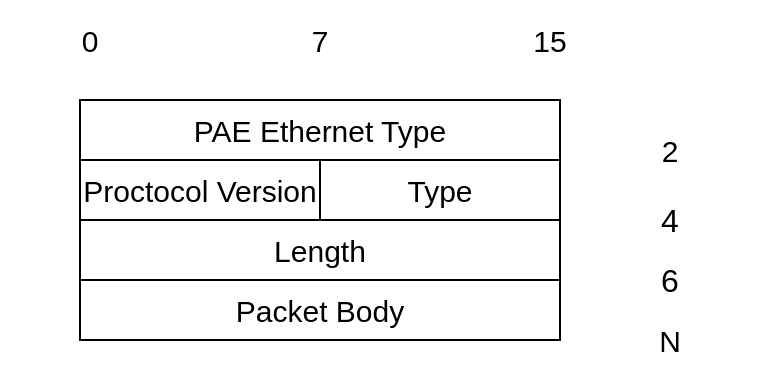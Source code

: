 <mxfile version="21.6.6" type="github">
  <diagram name="第 1 页" id="Vi2iqwPB6RqHci6smJ-r">
    <mxGraphModel dx="874" dy="869" grid="1" gridSize="10" guides="1" tooltips="1" connect="1" arrows="1" fold="1" page="1" pageScale="1" pageWidth="827" pageHeight="1169" math="0" shadow="0">
      <root>
        <mxCell id="0" />
        <mxCell id="1" parent="0" />
        <mxCell id="7LF_GMf9Kyc4ma6_n8TX-10" value="4" style="rounded=1;whiteSpace=wrap;html=1;strokeColor=none;fontSize=16;" vertex="1" parent="1">
          <mxGeometry x="500" y="130" width="90" height="40" as="geometry" />
        </mxCell>
        <mxCell id="7LF_GMf9Kyc4ma6_n8TX-1" value="&lt;font style=&quot;font-size: 15px;&quot;&gt;Proctocol Version&lt;/font&gt;" style="rounded=0;whiteSpace=wrap;html=1;" vertex="1" parent="1">
          <mxGeometry x="250" y="120" width="120" height="30" as="geometry" />
        </mxCell>
        <mxCell id="7LF_GMf9Kyc4ma6_n8TX-2" value="&lt;font style=&quot;font-size: 15px;&quot;&gt;Type&lt;/font&gt;" style="rounded=0;whiteSpace=wrap;html=1;" vertex="1" parent="1">
          <mxGeometry x="370" y="120" width="120" height="30" as="geometry" />
        </mxCell>
        <mxCell id="7LF_GMf9Kyc4ma6_n8TX-3" value="PAE Ethernet Type" style="rounded=0;whiteSpace=wrap;html=1;fontSize=15;" vertex="1" parent="1">
          <mxGeometry x="250" y="90" width="240" height="30" as="geometry" />
        </mxCell>
        <mxCell id="7LF_GMf9Kyc4ma6_n8TX-4" value="&lt;font style=&quot;font-size: 15px;&quot;&gt;Length&lt;/font&gt;" style="rounded=0;whiteSpace=wrap;html=1;" vertex="1" parent="1">
          <mxGeometry x="250" y="150" width="240" height="30" as="geometry" />
        </mxCell>
        <mxCell id="7LF_GMf9Kyc4ma6_n8TX-5" value="&lt;font style=&quot;font-size: 15px;&quot;&gt;Packet Body&lt;/font&gt;" style="rounded=0;whiteSpace=wrap;html=1;" vertex="1" parent="1">
          <mxGeometry x="250" y="180" width="240" height="30" as="geometry" />
        </mxCell>
        <mxCell id="7LF_GMf9Kyc4ma6_n8TX-6" value="&lt;font style=&quot;font-size: 15px;&quot;&gt;0&lt;/font&gt;" style="rounded=1;whiteSpace=wrap;html=1;strokeColor=none;" vertex="1" parent="1">
          <mxGeometry x="210" y="40" width="90" height="40" as="geometry" />
        </mxCell>
        <mxCell id="7LF_GMf9Kyc4ma6_n8TX-7" value="7" style="rounded=1;whiteSpace=wrap;html=1;strokeColor=none;fontSize=15;" vertex="1" parent="1">
          <mxGeometry x="325" y="40" width="90" height="40" as="geometry" />
        </mxCell>
        <mxCell id="7LF_GMf9Kyc4ma6_n8TX-8" value="15" style="rounded=1;whiteSpace=wrap;html=1;strokeColor=none;fontSize=15;" vertex="1" parent="1">
          <mxGeometry x="440" y="40" width="90" height="40" as="geometry" />
        </mxCell>
        <mxCell id="7LF_GMf9Kyc4ma6_n8TX-9" value="2" style="rounded=1;whiteSpace=wrap;html=1;strokeColor=none;fontSize=15;" vertex="1" parent="1">
          <mxGeometry x="500" y="100" width="90" height="30" as="geometry" />
        </mxCell>
        <mxCell id="7LF_GMf9Kyc4ma6_n8TX-11" value="6" style="rounded=1;whiteSpace=wrap;html=1;strokeColor=none;fontSize=16;" vertex="1" parent="1">
          <mxGeometry x="500" y="160" width="90" height="40" as="geometry" />
        </mxCell>
        <mxCell id="7LF_GMf9Kyc4ma6_n8TX-12" value="&lt;font style=&quot;font-size: 15px;&quot;&gt;N&lt;/font&gt;" style="rounded=1;whiteSpace=wrap;html=1;strokeColor=none;" vertex="1" parent="1">
          <mxGeometry x="500" y="190" width="90" height="40" as="geometry" />
        </mxCell>
      </root>
    </mxGraphModel>
  </diagram>
</mxfile>
